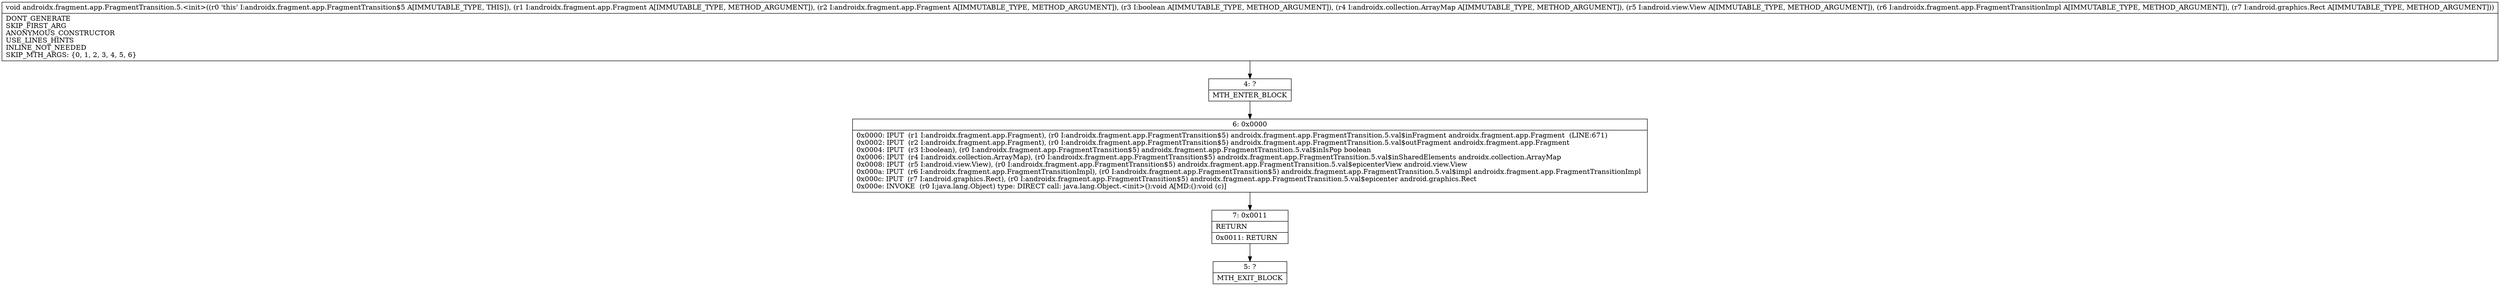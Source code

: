 digraph "CFG forandroidx.fragment.app.FragmentTransition.5.\<init\>(Landroidx\/fragment\/app\/Fragment;Landroidx\/fragment\/app\/Fragment;ZLandroidx\/collection\/ArrayMap;Landroid\/view\/View;Landroidx\/fragment\/app\/FragmentTransitionImpl;Landroid\/graphics\/Rect;)V" {
Node_4 [shape=record,label="{4\:\ ?|MTH_ENTER_BLOCK\l}"];
Node_6 [shape=record,label="{6\:\ 0x0000|0x0000: IPUT  (r1 I:androidx.fragment.app.Fragment), (r0 I:androidx.fragment.app.FragmentTransition$5) androidx.fragment.app.FragmentTransition.5.val$inFragment androidx.fragment.app.Fragment  (LINE:671)\l0x0002: IPUT  (r2 I:androidx.fragment.app.Fragment), (r0 I:androidx.fragment.app.FragmentTransition$5) androidx.fragment.app.FragmentTransition.5.val$outFragment androidx.fragment.app.Fragment \l0x0004: IPUT  (r3 I:boolean), (r0 I:androidx.fragment.app.FragmentTransition$5) androidx.fragment.app.FragmentTransition.5.val$inIsPop boolean \l0x0006: IPUT  (r4 I:androidx.collection.ArrayMap), (r0 I:androidx.fragment.app.FragmentTransition$5) androidx.fragment.app.FragmentTransition.5.val$inSharedElements androidx.collection.ArrayMap \l0x0008: IPUT  (r5 I:android.view.View), (r0 I:androidx.fragment.app.FragmentTransition$5) androidx.fragment.app.FragmentTransition.5.val$epicenterView android.view.View \l0x000a: IPUT  (r6 I:androidx.fragment.app.FragmentTransitionImpl), (r0 I:androidx.fragment.app.FragmentTransition$5) androidx.fragment.app.FragmentTransition.5.val$impl androidx.fragment.app.FragmentTransitionImpl \l0x000c: IPUT  (r7 I:android.graphics.Rect), (r0 I:androidx.fragment.app.FragmentTransition$5) androidx.fragment.app.FragmentTransition.5.val$epicenter android.graphics.Rect \l0x000e: INVOKE  (r0 I:java.lang.Object) type: DIRECT call: java.lang.Object.\<init\>():void A[MD:():void (c)]\l}"];
Node_7 [shape=record,label="{7\:\ 0x0011|RETURN\l|0x0011: RETURN   \l}"];
Node_5 [shape=record,label="{5\:\ ?|MTH_EXIT_BLOCK\l}"];
MethodNode[shape=record,label="{void androidx.fragment.app.FragmentTransition.5.\<init\>((r0 'this' I:androidx.fragment.app.FragmentTransition$5 A[IMMUTABLE_TYPE, THIS]), (r1 I:androidx.fragment.app.Fragment A[IMMUTABLE_TYPE, METHOD_ARGUMENT]), (r2 I:androidx.fragment.app.Fragment A[IMMUTABLE_TYPE, METHOD_ARGUMENT]), (r3 I:boolean A[IMMUTABLE_TYPE, METHOD_ARGUMENT]), (r4 I:androidx.collection.ArrayMap A[IMMUTABLE_TYPE, METHOD_ARGUMENT]), (r5 I:android.view.View A[IMMUTABLE_TYPE, METHOD_ARGUMENT]), (r6 I:androidx.fragment.app.FragmentTransitionImpl A[IMMUTABLE_TYPE, METHOD_ARGUMENT]), (r7 I:android.graphics.Rect A[IMMUTABLE_TYPE, METHOD_ARGUMENT]))  | DONT_GENERATE\lSKIP_FIRST_ARG\lANONYMOUS_CONSTRUCTOR\lUSE_LINES_HINTS\lINLINE_NOT_NEEDED\lSKIP_MTH_ARGS: \{0, 1, 2, 3, 4, 5, 6\}\l}"];
MethodNode -> Node_4;Node_4 -> Node_6;
Node_6 -> Node_7;
Node_7 -> Node_5;
}

